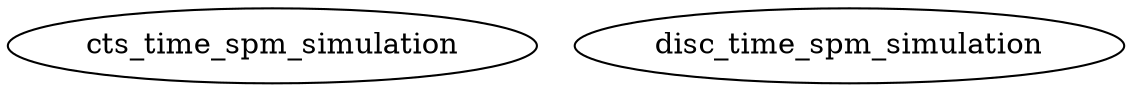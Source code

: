 /* Created by mdot for Matlab */
digraph m2html {

  cts_time_spm_simulation [URL="cts_time_spm_simulation.html"];
  disc_time_spm_simulation [URL="disc_time_spm_simulation.html"];
}